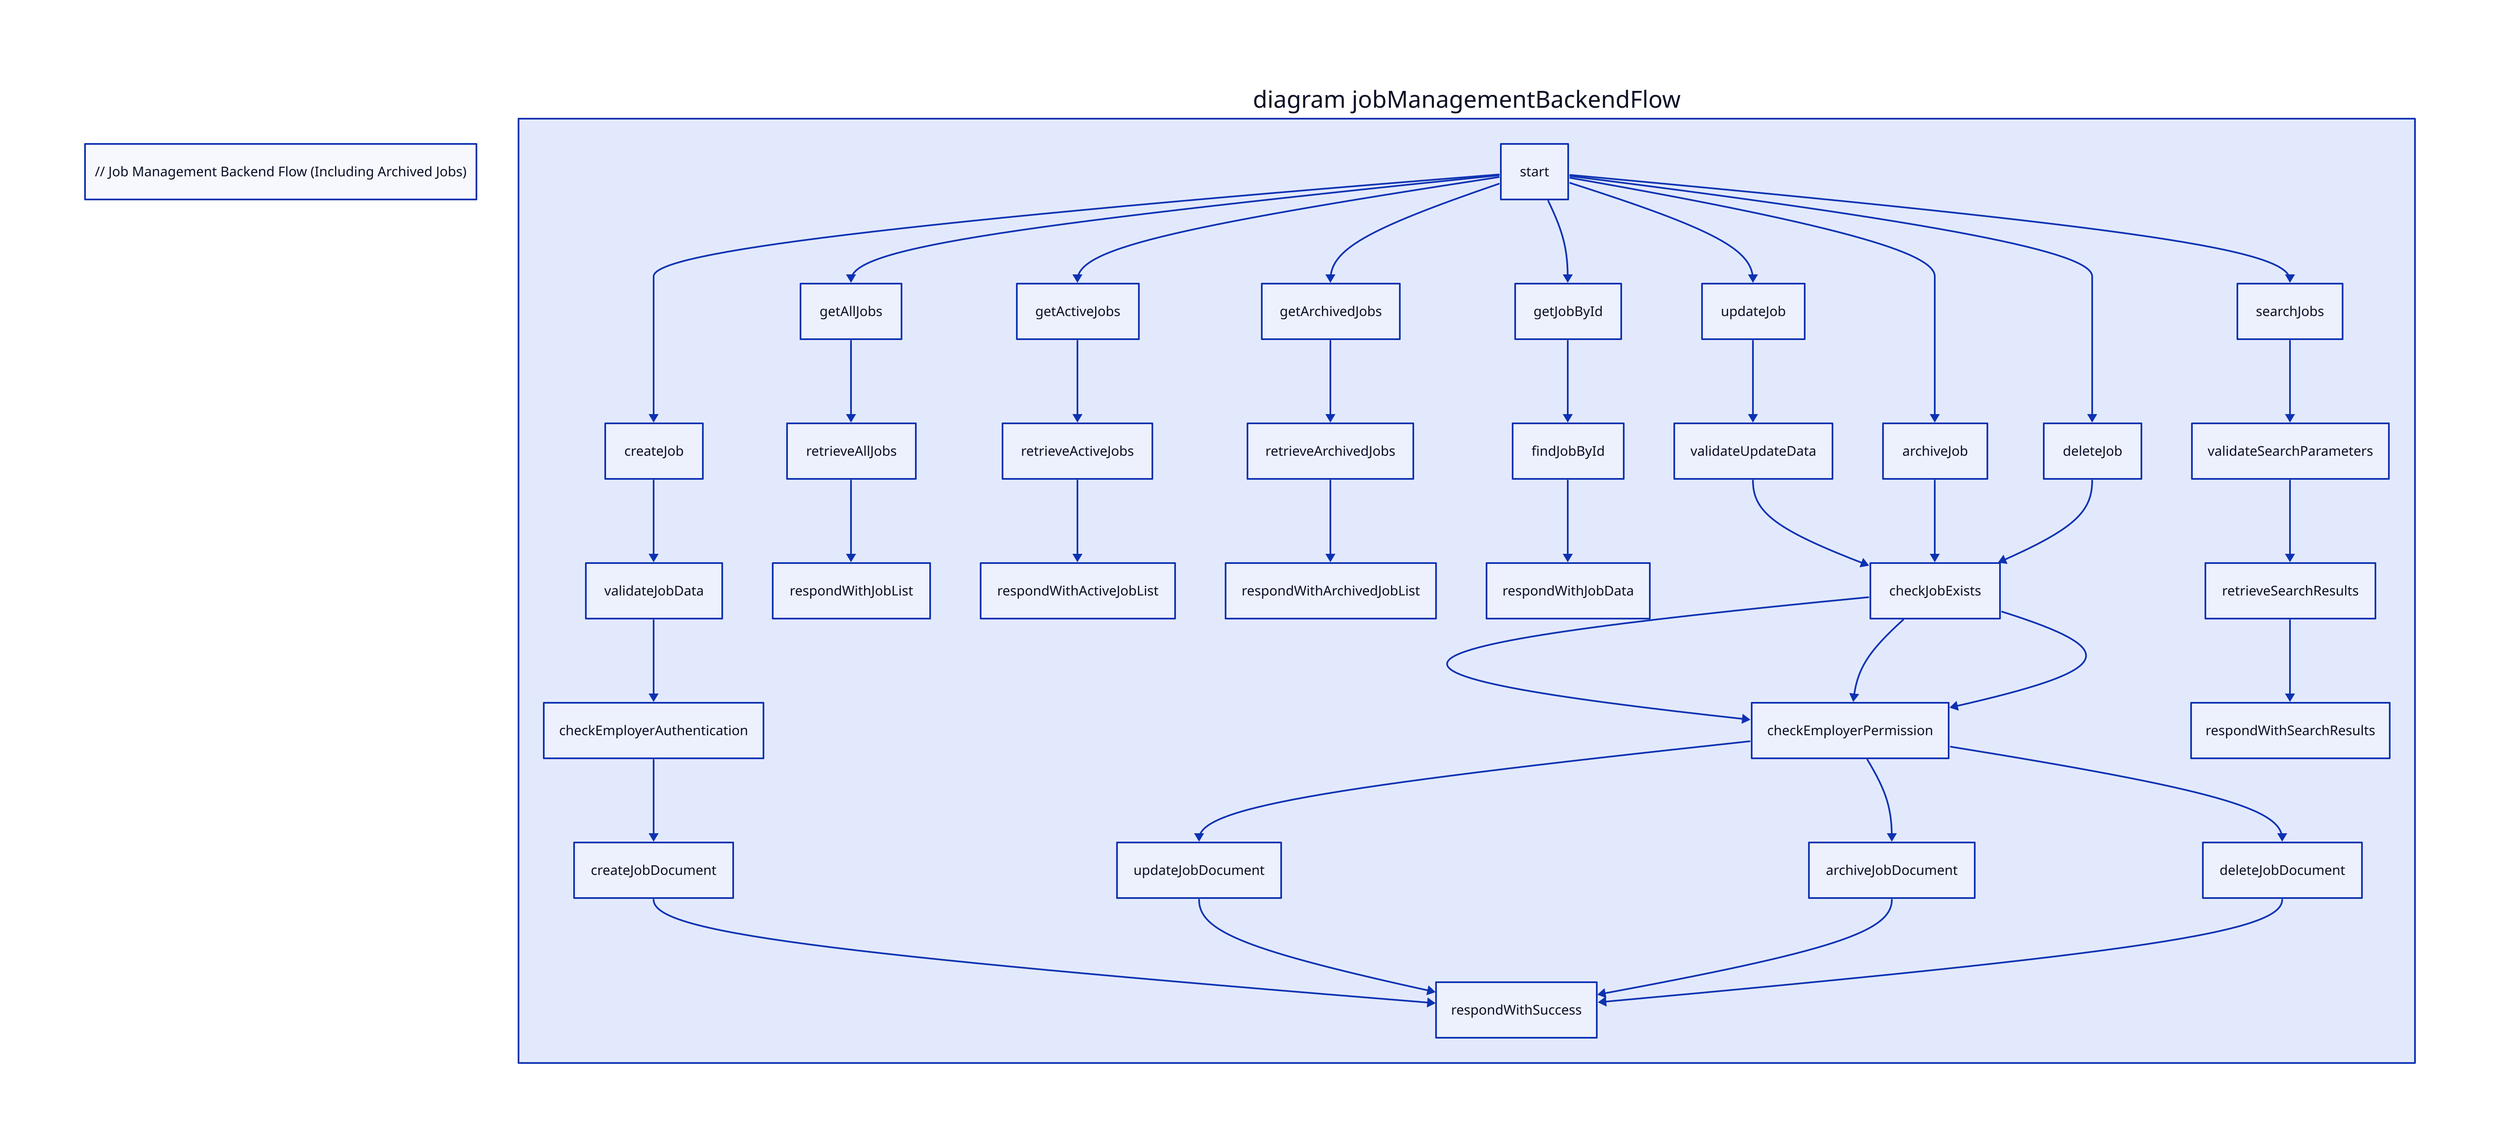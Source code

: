// Job Management Backend Flow (Including Archived Jobs)
diagram jobManagementBackendFlow {
  start -> createJob
  createJob -> validateJobData
  validateJobData -> checkEmployerAuthentication
  checkEmployerAuthentication -> createJobDocument
  createJobDocument -> respondWithSuccess

  start -> getAllJobs
  getAllJobs -> retrieveAllJobs
  retrieveAllJobs -> respondWithJobList

  start -> getActiveJobs
  getActiveJobs -> retrieveActiveJobs
  retrieveActiveJobs -> respondWithActiveJobList

  start -> getArchivedJobs
  getArchivedJobs -> retrieveArchivedJobs
  retrieveArchivedJobs -> respondWithArchivedJobList

  start -> getJobById
  getJobById -> findJobById
  findJobById -> respondWithJobData

  start -> updateJob
  updateJob -> validateUpdateData
  validateUpdateData -> checkJobExists
  checkJobExists -> checkEmployerPermission
  checkEmployerPermission -> updateJobDocument
  updateJobDocument -> respondWithSuccess

  start -> archiveJob
  archiveJob -> checkJobExists
  checkJobExists -> checkEmployerPermission
  checkEmployerPermission -> archiveJobDocument
  archiveJobDocument -> respondWithSuccess

  start -> deleteJob
  deleteJob -> checkJobExists
  checkJobExists -> checkEmployerPermission
  checkEmployerPermission -> deleteJobDocument
  deleteJobDocument -> respondWithSuccess

  start -> searchJobs
  searchJobs -> validateSearchParameters
  validateSearchParameters -> retrieveSearchResults
  retrieveSearchResults -> respondWithSearchResults
}
